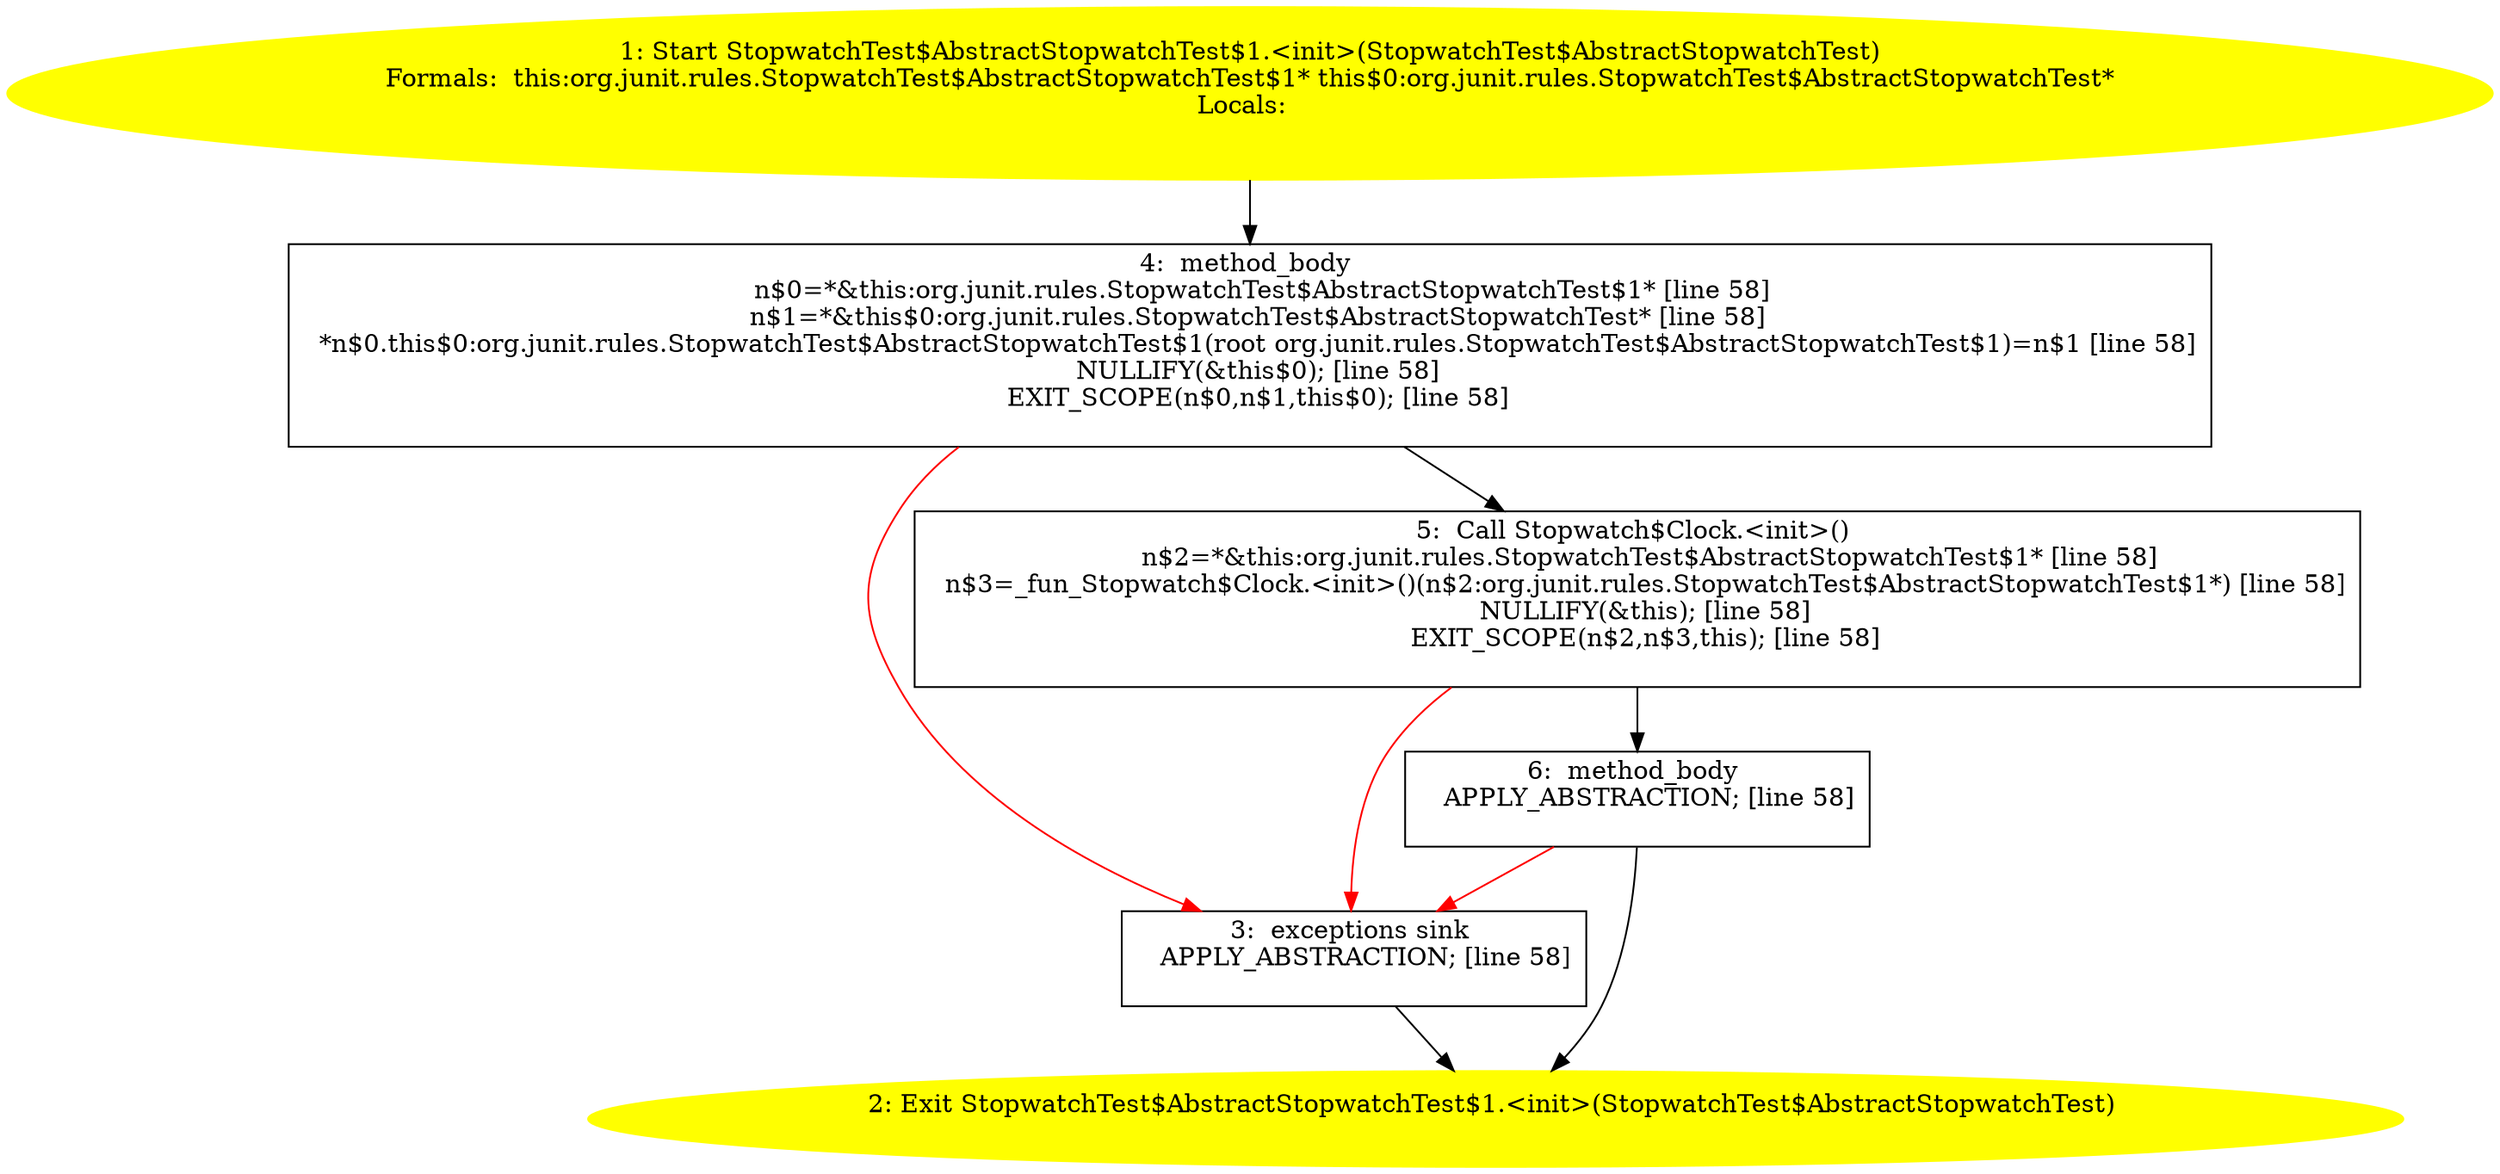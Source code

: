 /* @generated */
digraph cfg {
"org.junit.rules.StopwatchTest$AbstractStopwatchTest$1.<init>(org.junit.rules.StopwatchTest$AbstractS.9d4b491ab62df46c215c56f9ef397883_1" [label="1: Start StopwatchTest$AbstractStopwatchTest$1.<init>(StopwatchTest$AbstractStopwatchTest)\nFormals:  this:org.junit.rules.StopwatchTest$AbstractStopwatchTest$1* this$0:org.junit.rules.StopwatchTest$AbstractStopwatchTest*\nLocals:  \n  " color=yellow style=filled]
	

	 "org.junit.rules.StopwatchTest$AbstractStopwatchTest$1.<init>(org.junit.rules.StopwatchTest$AbstractS.9d4b491ab62df46c215c56f9ef397883_1" -> "org.junit.rules.StopwatchTest$AbstractStopwatchTest$1.<init>(org.junit.rules.StopwatchTest$AbstractS.9d4b491ab62df46c215c56f9ef397883_4" ;
"org.junit.rules.StopwatchTest$AbstractStopwatchTest$1.<init>(org.junit.rules.StopwatchTest$AbstractS.9d4b491ab62df46c215c56f9ef397883_2" [label="2: Exit StopwatchTest$AbstractStopwatchTest$1.<init>(StopwatchTest$AbstractStopwatchTest) \n  " color=yellow style=filled]
	

"org.junit.rules.StopwatchTest$AbstractStopwatchTest$1.<init>(org.junit.rules.StopwatchTest$AbstractS.9d4b491ab62df46c215c56f9ef397883_3" [label="3:  exceptions sink \n   APPLY_ABSTRACTION; [line 58]\n " shape="box"]
	

	 "org.junit.rules.StopwatchTest$AbstractStopwatchTest$1.<init>(org.junit.rules.StopwatchTest$AbstractS.9d4b491ab62df46c215c56f9ef397883_3" -> "org.junit.rules.StopwatchTest$AbstractStopwatchTest$1.<init>(org.junit.rules.StopwatchTest$AbstractS.9d4b491ab62df46c215c56f9ef397883_2" ;
"org.junit.rules.StopwatchTest$AbstractStopwatchTest$1.<init>(org.junit.rules.StopwatchTest$AbstractS.9d4b491ab62df46c215c56f9ef397883_4" [label="4:  method_body \n   n$0=*&this:org.junit.rules.StopwatchTest$AbstractStopwatchTest$1* [line 58]\n  n$1=*&this$0:org.junit.rules.StopwatchTest$AbstractStopwatchTest* [line 58]\n  *n$0.this$0:org.junit.rules.StopwatchTest$AbstractStopwatchTest$1(root org.junit.rules.StopwatchTest$AbstractStopwatchTest$1)=n$1 [line 58]\n  NULLIFY(&this$0); [line 58]\n  EXIT_SCOPE(n$0,n$1,this$0); [line 58]\n " shape="box"]
	

	 "org.junit.rules.StopwatchTest$AbstractStopwatchTest$1.<init>(org.junit.rules.StopwatchTest$AbstractS.9d4b491ab62df46c215c56f9ef397883_4" -> "org.junit.rules.StopwatchTest$AbstractStopwatchTest$1.<init>(org.junit.rules.StopwatchTest$AbstractS.9d4b491ab62df46c215c56f9ef397883_5" ;
	 "org.junit.rules.StopwatchTest$AbstractStopwatchTest$1.<init>(org.junit.rules.StopwatchTest$AbstractS.9d4b491ab62df46c215c56f9ef397883_4" -> "org.junit.rules.StopwatchTest$AbstractStopwatchTest$1.<init>(org.junit.rules.StopwatchTest$AbstractS.9d4b491ab62df46c215c56f9ef397883_3" [color="red" ];
"org.junit.rules.StopwatchTest$AbstractStopwatchTest$1.<init>(org.junit.rules.StopwatchTest$AbstractS.9d4b491ab62df46c215c56f9ef397883_5" [label="5:  Call Stopwatch$Clock.<init>() \n   n$2=*&this:org.junit.rules.StopwatchTest$AbstractStopwatchTest$1* [line 58]\n  n$3=_fun_Stopwatch$Clock.<init>()(n$2:org.junit.rules.StopwatchTest$AbstractStopwatchTest$1*) [line 58]\n  NULLIFY(&this); [line 58]\n  EXIT_SCOPE(n$2,n$3,this); [line 58]\n " shape="box"]
	

	 "org.junit.rules.StopwatchTest$AbstractStopwatchTest$1.<init>(org.junit.rules.StopwatchTest$AbstractS.9d4b491ab62df46c215c56f9ef397883_5" -> "org.junit.rules.StopwatchTest$AbstractStopwatchTest$1.<init>(org.junit.rules.StopwatchTest$AbstractS.9d4b491ab62df46c215c56f9ef397883_6" ;
	 "org.junit.rules.StopwatchTest$AbstractStopwatchTest$1.<init>(org.junit.rules.StopwatchTest$AbstractS.9d4b491ab62df46c215c56f9ef397883_5" -> "org.junit.rules.StopwatchTest$AbstractStopwatchTest$1.<init>(org.junit.rules.StopwatchTest$AbstractS.9d4b491ab62df46c215c56f9ef397883_3" [color="red" ];
"org.junit.rules.StopwatchTest$AbstractStopwatchTest$1.<init>(org.junit.rules.StopwatchTest$AbstractS.9d4b491ab62df46c215c56f9ef397883_6" [label="6:  method_body \n   APPLY_ABSTRACTION; [line 58]\n " shape="box"]
	

	 "org.junit.rules.StopwatchTest$AbstractStopwatchTest$1.<init>(org.junit.rules.StopwatchTest$AbstractS.9d4b491ab62df46c215c56f9ef397883_6" -> "org.junit.rules.StopwatchTest$AbstractStopwatchTest$1.<init>(org.junit.rules.StopwatchTest$AbstractS.9d4b491ab62df46c215c56f9ef397883_2" ;
	 "org.junit.rules.StopwatchTest$AbstractStopwatchTest$1.<init>(org.junit.rules.StopwatchTest$AbstractS.9d4b491ab62df46c215c56f9ef397883_6" -> "org.junit.rules.StopwatchTest$AbstractStopwatchTest$1.<init>(org.junit.rules.StopwatchTest$AbstractS.9d4b491ab62df46c215c56f9ef397883_3" [color="red" ];
}
